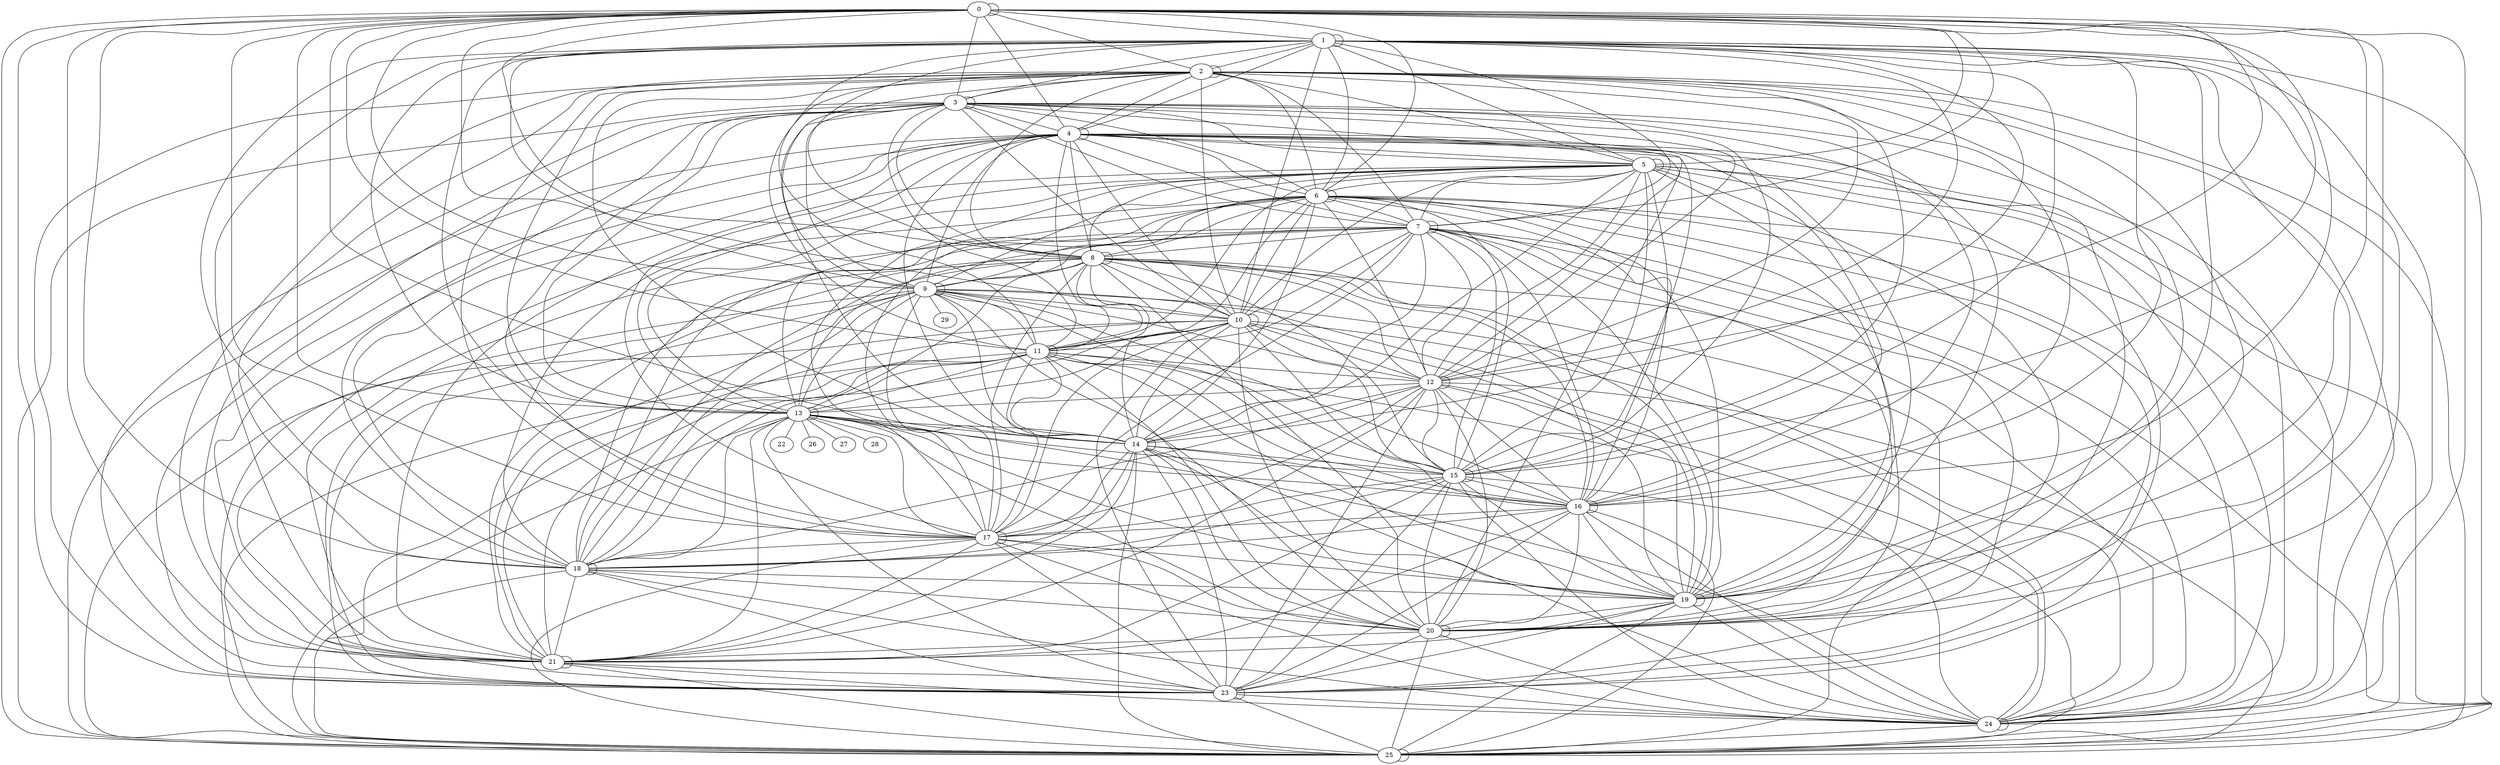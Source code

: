 graph G {
   8 -- 8
   8 -- 9
   8 -- 11
   8 -- 10
   8 -- 14
   8 -- 12
   8 -- 13
   8 -- 15
   8 -- 18
   8 -- 16
   8 -- 17
   8 -- 20
   8 -- 23
   8 -- 19
   8 -- 24
   8 -- 21
   8 -- 25
   0 -- 8
   0 -- 0
   0 -- 11
   0 -- 3
   0 -- 1
   0 -- 4
   0 -- 2
   0 -- 5
   0 -- 6
   0 -- 7
   0 -- 10
   0 -- 9
   0 -- 14
   0 -- 12
   0 -- 13
   0 -- 15
   0 -- 18
   0 -- 16
   0 -- 17
   0 -- 20
   0 -- 23
   0 -- 19
   0 -- 24
   0 -- 21
   0 -- 25
   1 -- 8
   1 -- 11
   1 -- 3
   1 -- 1
   1 -- 4
   1 -- 2
   1 -- 5
   1 -- 6
   1 -- 7
   1 -- 10
   1 -- 9
   1 -- 13
   1 -- 14
   1 -- 12
   1 -- 15
   1 -- 18
   1 -- 16
   1 -- 17
   1 -- 20
   1 -- 23
   1 -- 19
   1 -- 24
   1 -- 21
   1 -- 25
   2 -- 8
   2 -- 3
   2 -- 4
   2 -- 2
   2 -- 5
   2 -- 6
   2 -- 7
   2 -- 11
   2 -- 10
   2 -- 9
   2 -- 14
   2 -- 12
   2 -- 13
   2 -- 15
   2 -- 18
   2 -- 16
   2 -- 17
   2 -- 20
   2 -- 23
   2 -- 19
   2 -- 24
   2 -- 21
   2 -- 25
   3 -- 8
   3 -- 4
   3 -- 11
   3 -- 3
   3 -- 5
   3 -- 6
   3 -- 7
   3 -- 10
   3 -- 9
   3 -- 14
   3 -- 12
   3 -- 13
   3 -- 15
   3 -- 18
   3 -- 16
   3 -- 17
   3 -- 20
   3 -- 23
   3 -- 19
   3 -- 24
   3 -- 21
   3 -- 25
   4 -- 11
   4 -- 8
   4 -- 4
   4 -- 5
   4 -- 6
   4 -- 7
   4 -- 10
   4 -- 9
   4 -- 14
   4 -- 12
   4 -- 13
   4 -- 15
   4 -- 18
   4 -- 16
   4 -- 17
   4 -- 20
   4 -- 23
   4 -- 19
   4 -- 24
   4 -- 21
   4 -- 25
   5 -- 8
   5 -- 11
   5 -- 5
   5 -- 6
   5 -- 7
   5 -- 10
   5 -- 9
   5 -- 14
   5 -- 12
   5 -- 13
   5 -- 15
   5 -- 18
   5 -- 16
   5 -- 17
   5 -- 20
   5 -- 23
   5 -- 19
   5 -- 24
   5 -- 21
   5 -- 25
   6 -- 10
   6 -- 8
   6 -- 6
   6 -- 11
   6 -- 7
   6 -- 9
   6 -- 14
   6 -- 12
   6 -- 13
   6 -- 15
   6 -- 18
   6 -- 16
   6 -- 17
   6 -- 20
   6 -- 23
   6 -- 19
   6 -- 24
   6 -- 21
   6 -- 25
   7 -- 8
   7 -- 11
   7 -- 7
   7 -- 10
   7 -- 12
   7 -- 9
   7 -- 14
   7 -- 13
   7 -- 15
   7 -- 18
   7 -- 16
   7 -- 17
   7 -- 20
   7 -- 23
   7 -- 19
   7 -- 24
   7 -- 21
   7 -- 25
   9 -- 11
   9 -- 10
   9 -- 9
   9 -- 14
   9 -- 12
   9 -- 13
   9 -- 15
   9 -- 18
   9 -- 16
   9 -- 17
   9 -- 20
   9 -- 23
   9 -- 19
   9 -- 24
   9 -- 21
   9 -- 25
   9 -- 29
   10 -- 11
   10 -- 10
   10 -- 14
   10 -- 12
   10 -- 13
   10 -- 15
   10 -- 18
   10 -- 16
   10 -- 17
   10 -- 20
   10 -- 23
   10 -- 19
   10 -- 24
   10 -- 21
   10 -- 25
   11 -- 11
   11 -- 14
   11 -- 12
   11 -- 13
   11 -- 15
   11 -- 18
   11 -- 16
   11 -- 17
   11 -- 20
   11 -- 23
   11 -- 19
   11 -- 24
   11 -- 21
   11 -- 25
   12 -- 14
   12 -- 12
   12 -- 13
   12 -- 15
   12 -- 18
   12 -- 16
   12 -- 17
   12 -- 20
   12 -- 23
   12 -- 19
   12 -- 24
   12 -- 21
   12 -- 25
   13 -- 14
   13 -- 13
   13 -- 15
   13 -- 16
   13 -- 17
   13 -- 18
   13 -- 19
   13 -- 20
   13 -- 21
   13 -- 22
   13 -- 23
   13 -- 24
   13 -- 25
   13 -- 26
   13 -- 27
   13 -- 28
   14 -- 14
   14 -- 15
   14 -- 18
   14 -- 16
   14 -- 17
   14 -- 20
   14 -- 23
   14 -- 19
   14 -- 24
   14 -- 21
   14 -- 25
   15 -- 15
   15 -- 18
   15 -- 16
   15 -- 17
   15 -- 20
   15 -- 23
   15 -- 19
   15 -- 24
   15 -- 21
   15 -- 25
   16 -- 18
   16 -- 16
   16 -- 17
   16 -- 20
   16 -- 23
   16 -- 19
   16 -- 24
   16 -- 21
   16 -- 25
   17 -- 18
   17 -- 17
   17 -- 20
   17 -- 23
   17 -- 19
   17 -- 24
   17 -- 21
   17 -- 25
   18 -- 18
   18 -- 20
   18 -- 23
   18 -- 19
   18 -- 24
   18 -- 21
   18 -- 25
   19 -- 20
   19 -- 23
   19 -- 19
   19 -- 24
   19 -- 21
   19 -- 25
   20 -- 20
   20 -- 23
   20 -- 24
   20 -- 21
   20 -- 25
   21 -- 23
   21 -- 24
   21 -- 21
   21 -- 25
   23 -- 23
   23 -- 24
   23 -- 25
   24 -- 24
   24 -- 25
   25 -- 25
}
